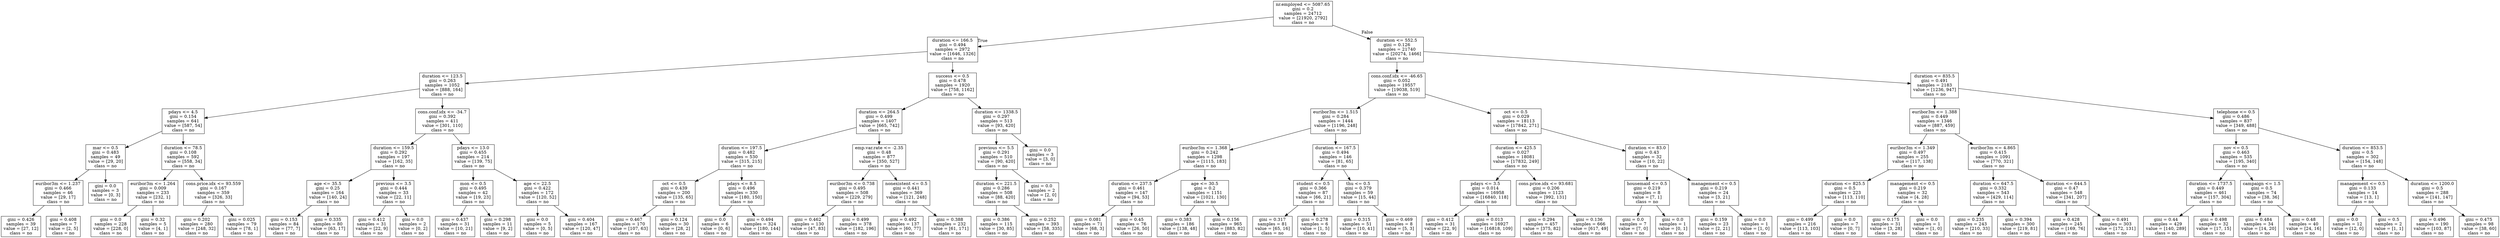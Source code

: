 digraph Tree {
node [shape=box] ;
0 [label="nr.employed <= 5087.65\ngini = 0.2\nsamples = 24712\nvalue = [21920, 2792]\nclass = no"] ;
1 [label="duration <= 166.5\ngini = 0.494\nsamples = 2972\nvalue = [1646, 1326]\nclass = no"] ;
0 -> 1 [labeldistance=2.5, labelangle=45, headlabel="True"] ;
2 [label="duration <= 123.5\ngini = 0.263\nsamples = 1052\nvalue = [888, 164]\nclass = no"] ;
1 -> 2 ;
3 [label="pdays <= 4.5\ngini = 0.154\nsamples = 641\nvalue = [587, 54]\nclass = no"] ;
2 -> 3 ;
4 [label="mar <= 0.5\ngini = 0.483\nsamples = 49\nvalue = [29, 20]\nclass = no"] ;
3 -> 4 ;
5 [label="euribor3m <= 1.237\ngini = 0.466\nsamples = 46\nvalue = [29, 17]\nclass = no"] ;
4 -> 5 ;
6 [label="gini = 0.426\nsamples = 39\nvalue = [27, 12]\nclass = no"] ;
5 -> 6 ;
7 [label="gini = 0.408\nsamples = 7\nvalue = [2, 5]\nclass = no"] ;
5 -> 7 ;
8 [label="gini = 0.0\nsamples = 3\nvalue = [0, 3]\nclass = no"] ;
4 -> 8 ;
9 [label="duration <= 78.5\ngini = 0.108\nsamples = 592\nvalue = [558, 34]\nclass = no"] ;
3 -> 9 ;
10 [label="euribor3m <= 1.264\ngini = 0.009\nsamples = 233\nvalue = [232, 1]\nclass = no"] ;
9 -> 10 ;
11 [label="gini = 0.0\nsamples = 228\nvalue = [228, 0]\nclass = no"] ;
10 -> 11 ;
12 [label="gini = 0.32\nsamples = 5\nvalue = [4, 1]\nclass = no"] ;
10 -> 12 ;
13 [label="cons.price.idx <= 93.559\ngini = 0.167\nsamples = 359\nvalue = [326, 33]\nclass = no"] ;
9 -> 13 ;
14 [label="gini = 0.202\nsamples = 280\nvalue = [248, 32]\nclass = no"] ;
13 -> 14 ;
15 [label="gini = 0.025\nsamples = 79\nvalue = [78, 1]\nclass = no"] ;
13 -> 15 ;
16 [label="cons.conf.idx <= -34.7\ngini = 0.392\nsamples = 411\nvalue = [301, 110]\nclass = no"] ;
2 -> 16 ;
17 [label="duration <= 159.5\ngini = 0.292\nsamples = 197\nvalue = [162, 35]\nclass = no"] ;
16 -> 17 ;
18 [label="age <= 35.5\ngini = 0.25\nsamples = 164\nvalue = [140, 24]\nclass = no"] ;
17 -> 18 ;
19 [label="gini = 0.153\nsamples = 84\nvalue = [77, 7]\nclass = no"] ;
18 -> 19 ;
20 [label="gini = 0.335\nsamples = 80\nvalue = [63, 17]\nclass = no"] ;
18 -> 20 ;
21 [label="previous <= 3.5\ngini = 0.444\nsamples = 33\nvalue = [22, 11]\nclass = no"] ;
17 -> 21 ;
22 [label="gini = 0.412\nsamples = 31\nvalue = [22, 9]\nclass = no"] ;
21 -> 22 ;
23 [label="gini = 0.0\nsamples = 2\nvalue = [0, 2]\nclass = no"] ;
21 -> 23 ;
24 [label="pdays <= 13.0\ngini = 0.455\nsamples = 214\nvalue = [139, 75]\nclass = no"] ;
16 -> 24 ;
25 [label="mon <= 0.5\ngini = 0.495\nsamples = 42\nvalue = [19, 23]\nclass = no"] ;
24 -> 25 ;
26 [label="gini = 0.437\nsamples = 31\nvalue = [10, 21]\nclass = no"] ;
25 -> 26 ;
27 [label="gini = 0.298\nsamples = 11\nvalue = [9, 2]\nclass = no"] ;
25 -> 27 ;
28 [label="age <= 22.5\ngini = 0.422\nsamples = 172\nvalue = [120, 52]\nclass = no"] ;
24 -> 28 ;
29 [label="gini = 0.0\nsamples = 5\nvalue = [0, 5]\nclass = no"] ;
28 -> 29 ;
30 [label="gini = 0.404\nsamples = 167\nvalue = [120, 47]\nclass = no"] ;
28 -> 30 ;
31 [label="success <= 0.5\ngini = 0.478\nsamples = 1920\nvalue = [758, 1162]\nclass = no"] ;
1 -> 31 ;
32 [label="duration <= 264.5\ngini = 0.499\nsamples = 1407\nvalue = [665, 742]\nclass = no"] ;
31 -> 32 ;
33 [label="duration <= 197.5\ngini = 0.482\nsamples = 530\nvalue = [315, 215]\nclass = no"] ;
32 -> 33 ;
34 [label="oct <= 0.5\ngini = 0.439\nsamples = 200\nvalue = [135, 65]\nclass = no"] ;
33 -> 34 ;
35 [label="gini = 0.467\nsamples = 170\nvalue = [107, 63]\nclass = no"] ;
34 -> 35 ;
36 [label="gini = 0.124\nsamples = 30\nvalue = [28, 2]\nclass = no"] ;
34 -> 36 ;
37 [label="pdays <= 8.5\ngini = 0.496\nsamples = 330\nvalue = [180, 150]\nclass = no"] ;
33 -> 37 ;
38 [label="gini = 0.0\nsamples = 6\nvalue = [0, 6]\nclass = no"] ;
37 -> 38 ;
39 [label="gini = 0.494\nsamples = 324\nvalue = [180, 144]\nclass = no"] ;
37 -> 39 ;
40 [label="emp.var.rate <= -2.35\ngini = 0.48\nsamples = 877\nvalue = [350, 527]\nclass = no"] ;
32 -> 40 ;
41 [label="euribor3m <= 0.738\ngini = 0.495\nsamples = 508\nvalue = [229, 279]\nclass = no"] ;
40 -> 41 ;
42 [label="gini = 0.462\nsamples = 130\nvalue = [47, 83]\nclass = no"] ;
41 -> 42 ;
43 [label="gini = 0.499\nsamples = 378\nvalue = [182, 196]\nclass = no"] ;
41 -> 43 ;
44 [label="nonexistent <= 0.5\ngini = 0.441\nsamples = 369\nvalue = [121, 248]\nclass = no"] ;
40 -> 44 ;
45 [label="gini = 0.492\nsamples = 137\nvalue = [60, 77]\nclass = no"] ;
44 -> 45 ;
46 [label="gini = 0.388\nsamples = 232\nvalue = [61, 171]\nclass = no"] ;
44 -> 46 ;
47 [label="duration <= 1338.5\ngini = 0.297\nsamples = 513\nvalue = [93, 420]\nclass = no"] ;
31 -> 47 ;
48 [label="previous <= 5.5\ngini = 0.291\nsamples = 510\nvalue = [90, 420]\nclass = no"] ;
47 -> 48 ;
49 [label="duration <= 221.5\ngini = 0.286\nsamples = 508\nvalue = [88, 420]\nclass = no"] ;
48 -> 49 ;
50 [label="gini = 0.386\nsamples = 115\nvalue = [30, 85]\nclass = no"] ;
49 -> 50 ;
51 [label="gini = 0.252\nsamples = 393\nvalue = [58, 335]\nclass = no"] ;
49 -> 51 ;
52 [label="gini = 0.0\nsamples = 2\nvalue = [2, 0]\nclass = no"] ;
48 -> 52 ;
53 [label="gini = 0.0\nsamples = 3\nvalue = [3, 0]\nclass = no"] ;
47 -> 53 ;
54 [label="duration <= 552.5\ngini = 0.126\nsamples = 21740\nvalue = [20274, 1466]\nclass = no"] ;
0 -> 54 [labeldistance=2.5, labelangle=-45, headlabel="False"] ;
55 [label="cons.conf.idx <= -46.65\ngini = 0.052\nsamples = 19557\nvalue = [19038, 519]\nclass = no"] ;
54 -> 55 ;
56 [label="euribor3m <= 1.515\ngini = 0.284\nsamples = 1444\nvalue = [1196, 248]\nclass = no"] ;
55 -> 56 ;
57 [label="euribor3m <= 1.368\ngini = 0.242\nsamples = 1298\nvalue = [1115, 183]\nclass = no"] ;
56 -> 57 ;
58 [label="duration <= 237.5\ngini = 0.461\nsamples = 147\nvalue = [94, 53]\nclass = no"] ;
57 -> 58 ;
59 [label="gini = 0.081\nsamples = 71\nvalue = [68, 3]\nclass = no"] ;
58 -> 59 ;
60 [label="gini = 0.45\nsamples = 76\nvalue = [26, 50]\nclass = no"] ;
58 -> 60 ;
61 [label="age <= 30.5\ngini = 0.2\nsamples = 1151\nvalue = [1021, 130]\nclass = no"] ;
57 -> 61 ;
62 [label="gini = 0.383\nsamples = 186\nvalue = [138, 48]\nclass = no"] ;
61 -> 62 ;
63 [label="gini = 0.156\nsamples = 965\nvalue = [883, 82]\nclass = no"] ;
61 -> 63 ;
64 [label="duration <= 167.5\ngini = 0.494\nsamples = 146\nvalue = [81, 65]\nclass = no"] ;
56 -> 64 ;
65 [label="student <= 0.5\ngini = 0.366\nsamples = 87\nvalue = [66, 21]\nclass = no"] ;
64 -> 65 ;
66 [label="gini = 0.317\nsamples = 81\nvalue = [65, 16]\nclass = no"] ;
65 -> 66 ;
67 [label="gini = 0.278\nsamples = 6\nvalue = [1, 5]\nclass = no"] ;
65 -> 67 ;
68 [label="thu <= 0.5\ngini = 0.379\nsamples = 59\nvalue = [15, 44]\nclass = no"] ;
64 -> 68 ;
69 [label="gini = 0.315\nsamples = 51\nvalue = [10, 41]\nclass = no"] ;
68 -> 69 ;
70 [label="gini = 0.469\nsamples = 8\nvalue = [5, 3]\nclass = no"] ;
68 -> 70 ;
71 [label="oct <= 0.5\ngini = 0.029\nsamples = 18113\nvalue = [17842, 271]\nclass = no"] ;
55 -> 71 ;
72 [label="duration <= 425.5\ngini = 0.027\nsamples = 18081\nvalue = [17832, 249]\nclass = no"] ;
71 -> 72 ;
73 [label="pdays <= 3.5\ngini = 0.014\nsamples = 16958\nvalue = [16840, 118]\nclass = no"] ;
72 -> 73 ;
74 [label="gini = 0.412\nsamples = 31\nvalue = [22, 9]\nclass = no"] ;
73 -> 74 ;
75 [label="gini = 0.013\nsamples = 16927\nvalue = [16818, 109]\nclass = no"] ;
73 -> 75 ;
76 [label="cons.price.idx <= 93.681\ngini = 0.206\nsamples = 1123\nvalue = [992, 131]\nclass = no"] ;
72 -> 76 ;
77 [label="gini = 0.294\nsamples = 457\nvalue = [375, 82]\nclass = no"] ;
76 -> 77 ;
78 [label="gini = 0.136\nsamples = 666\nvalue = [617, 49]\nclass = no"] ;
76 -> 78 ;
79 [label="duration <= 83.0\ngini = 0.43\nsamples = 32\nvalue = [10, 22]\nclass = no"] ;
71 -> 79 ;
80 [label="housemaid <= 0.5\ngini = 0.219\nsamples = 8\nvalue = [7, 1]\nclass = no"] ;
79 -> 80 ;
81 [label="gini = 0.0\nsamples = 7\nvalue = [7, 0]\nclass = no"] ;
80 -> 81 ;
82 [label="gini = 0.0\nsamples = 1\nvalue = [0, 1]\nclass = no"] ;
80 -> 82 ;
83 [label="management <= 0.5\ngini = 0.219\nsamples = 24\nvalue = [3, 21]\nclass = no"] ;
79 -> 83 ;
84 [label="gini = 0.159\nsamples = 23\nvalue = [2, 21]\nclass = no"] ;
83 -> 84 ;
85 [label="gini = 0.0\nsamples = 1\nvalue = [1, 0]\nclass = no"] ;
83 -> 85 ;
86 [label="duration <= 835.5\ngini = 0.491\nsamples = 2183\nvalue = [1236, 947]\nclass = no"] ;
54 -> 86 ;
87 [label="euribor3m <= 1.388\ngini = 0.449\nsamples = 1346\nvalue = [887, 459]\nclass = no"] ;
86 -> 87 ;
88 [label="euribor3m <= 1.349\ngini = 0.497\nsamples = 255\nvalue = [117, 138]\nclass = no"] ;
87 -> 88 ;
89 [label="duration <= 825.5\ngini = 0.5\nsamples = 223\nvalue = [113, 110]\nclass = no"] ;
88 -> 89 ;
90 [label="gini = 0.499\nsamples = 216\nvalue = [113, 103]\nclass = no"] ;
89 -> 90 ;
91 [label="gini = 0.0\nsamples = 7\nvalue = [0, 7]\nclass = no"] ;
89 -> 91 ;
92 [label="management <= 0.5\ngini = 0.219\nsamples = 32\nvalue = [4, 28]\nclass = no"] ;
88 -> 92 ;
93 [label="gini = 0.175\nsamples = 31\nvalue = [3, 28]\nclass = no"] ;
92 -> 93 ;
94 [label="gini = 0.0\nsamples = 1\nvalue = [1, 0]\nclass = no"] ;
92 -> 94 ;
95 [label="euribor3m <= 4.865\ngini = 0.415\nsamples = 1091\nvalue = [770, 321]\nclass = no"] ;
87 -> 95 ;
96 [label="duration <= 647.5\ngini = 0.332\nsamples = 543\nvalue = [429, 114]\nclass = no"] ;
95 -> 96 ;
97 [label="gini = 0.235\nsamples = 243\nvalue = [210, 33]\nclass = no"] ;
96 -> 97 ;
98 [label="gini = 0.394\nsamples = 300\nvalue = [219, 81]\nclass = no"] ;
96 -> 98 ;
99 [label="duration <= 644.5\ngini = 0.47\nsamples = 548\nvalue = [341, 207]\nclass = no"] ;
95 -> 99 ;
100 [label="gini = 0.428\nsamples = 245\nvalue = [169, 76]\nclass = no"] ;
99 -> 100 ;
101 [label="gini = 0.491\nsamples = 303\nvalue = [172, 131]\nclass = no"] ;
99 -> 101 ;
102 [label="telephone <= 0.5\ngini = 0.486\nsamples = 837\nvalue = [349, 488]\nclass = no"] ;
86 -> 102 ;
103 [label="nov <= 0.5\ngini = 0.463\nsamples = 535\nvalue = [195, 340]\nclass = no"] ;
102 -> 103 ;
104 [label="duration <= 1737.5\ngini = 0.449\nsamples = 461\nvalue = [157, 304]\nclass = no"] ;
103 -> 104 ;
105 [label="gini = 0.44\nsamples = 429\nvalue = [140, 289]\nclass = no"] ;
104 -> 105 ;
106 [label="gini = 0.498\nsamples = 32\nvalue = [17, 15]\nclass = no"] ;
104 -> 106 ;
107 [label="campaign <= 1.5\ngini = 0.5\nsamples = 74\nvalue = [38, 36]\nclass = no"] ;
103 -> 107 ;
108 [label="gini = 0.484\nsamples = 34\nvalue = [14, 20]\nclass = no"] ;
107 -> 108 ;
109 [label="gini = 0.48\nsamples = 40\nvalue = [24, 16]\nclass = no"] ;
107 -> 109 ;
110 [label="duration <= 853.5\ngini = 0.5\nsamples = 302\nvalue = [154, 148]\nclass = no"] ;
102 -> 110 ;
111 [label="management <= 0.5\ngini = 0.133\nsamples = 14\nvalue = [13, 1]\nclass = no"] ;
110 -> 111 ;
112 [label="gini = 0.0\nsamples = 12\nvalue = [12, 0]\nclass = no"] ;
111 -> 112 ;
113 [label="gini = 0.5\nsamples = 2\nvalue = [1, 1]\nclass = no"] ;
111 -> 113 ;
114 [label="duration <= 1200.0\ngini = 0.5\nsamples = 288\nvalue = [141, 147]\nclass = no"] ;
110 -> 114 ;
115 [label="gini = 0.496\nsamples = 190\nvalue = [103, 87]\nclass = no"] ;
114 -> 115 ;
116 [label="gini = 0.475\nsamples = 98\nvalue = [38, 60]\nclass = no"] ;
114 -> 116 ;
}